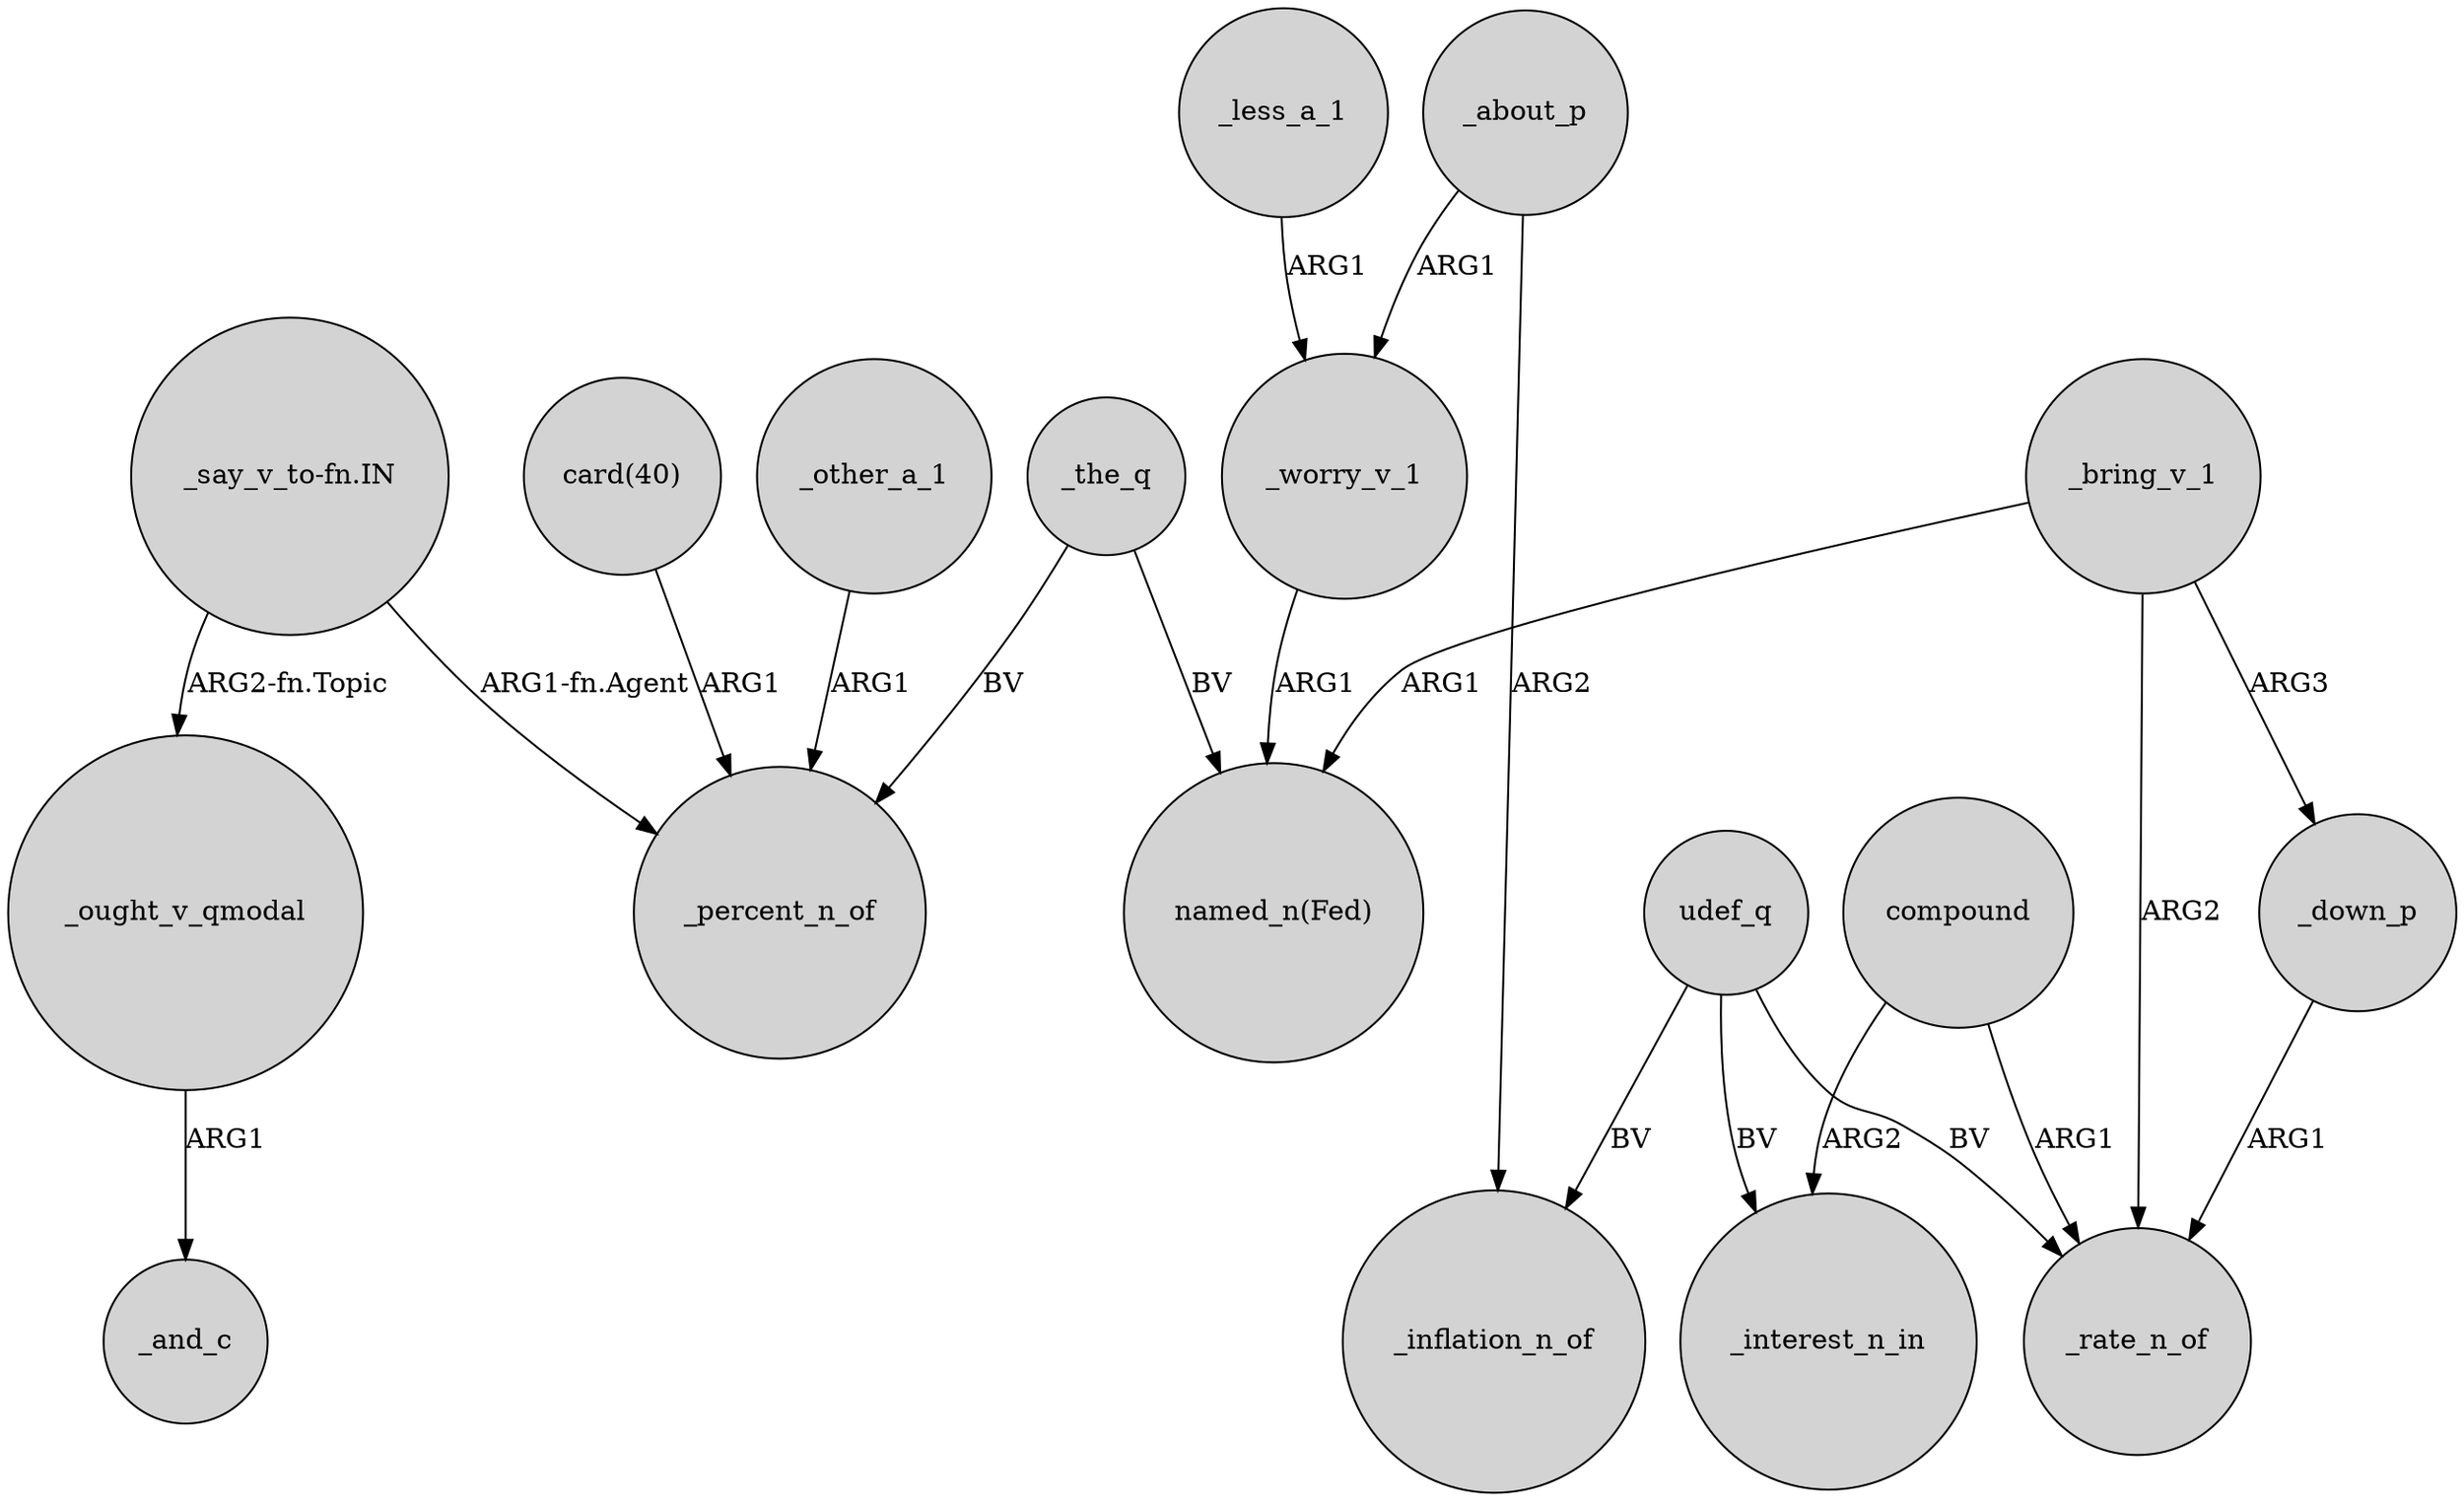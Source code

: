 digraph {
	node [shape=circle style=filled]
	udef_q -> _inflation_n_of [label=BV]
	_the_q -> "named_n(Fed)" [label=BV]
	_about_p -> _inflation_n_of [label=ARG2]
	"_say_v_to-fn.IN" -> _ought_v_qmodal [label="ARG2-fn.Topic"]
	_down_p -> _rate_n_of [label=ARG1]
	"card(40)" -> _percent_n_of [label=ARG1]
	compound -> _rate_n_of [label=ARG1]
	_ought_v_qmodal -> _and_c [label=ARG1]
	_bring_v_1 -> "named_n(Fed)" [label=ARG1]
	udef_q -> _rate_n_of [label=BV]
	_worry_v_1 -> "named_n(Fed)" [label=ARG1]
	_less_a_1 -> _worry_v_1 [label=ARG1]
	udef_q -> _interest_n_in [label=BV]
	_the_q -> _percent_n_of [label=BV]
	compound -> _interest_n_in [label=ARG2]
	_bring_v_1 -> _rate_n_of [label=ARG2]
	"_say_v_to-fn.IN" -> _percent_n_of [label="ARG1-fn.Agent"]
	_other_a_1 -> _percent_n_of [label=ARG1]
	_about_p -> _worry_v_1 [label=ARG1]
	_bring_v_1 -> _down_p [label=ARG3]
}
